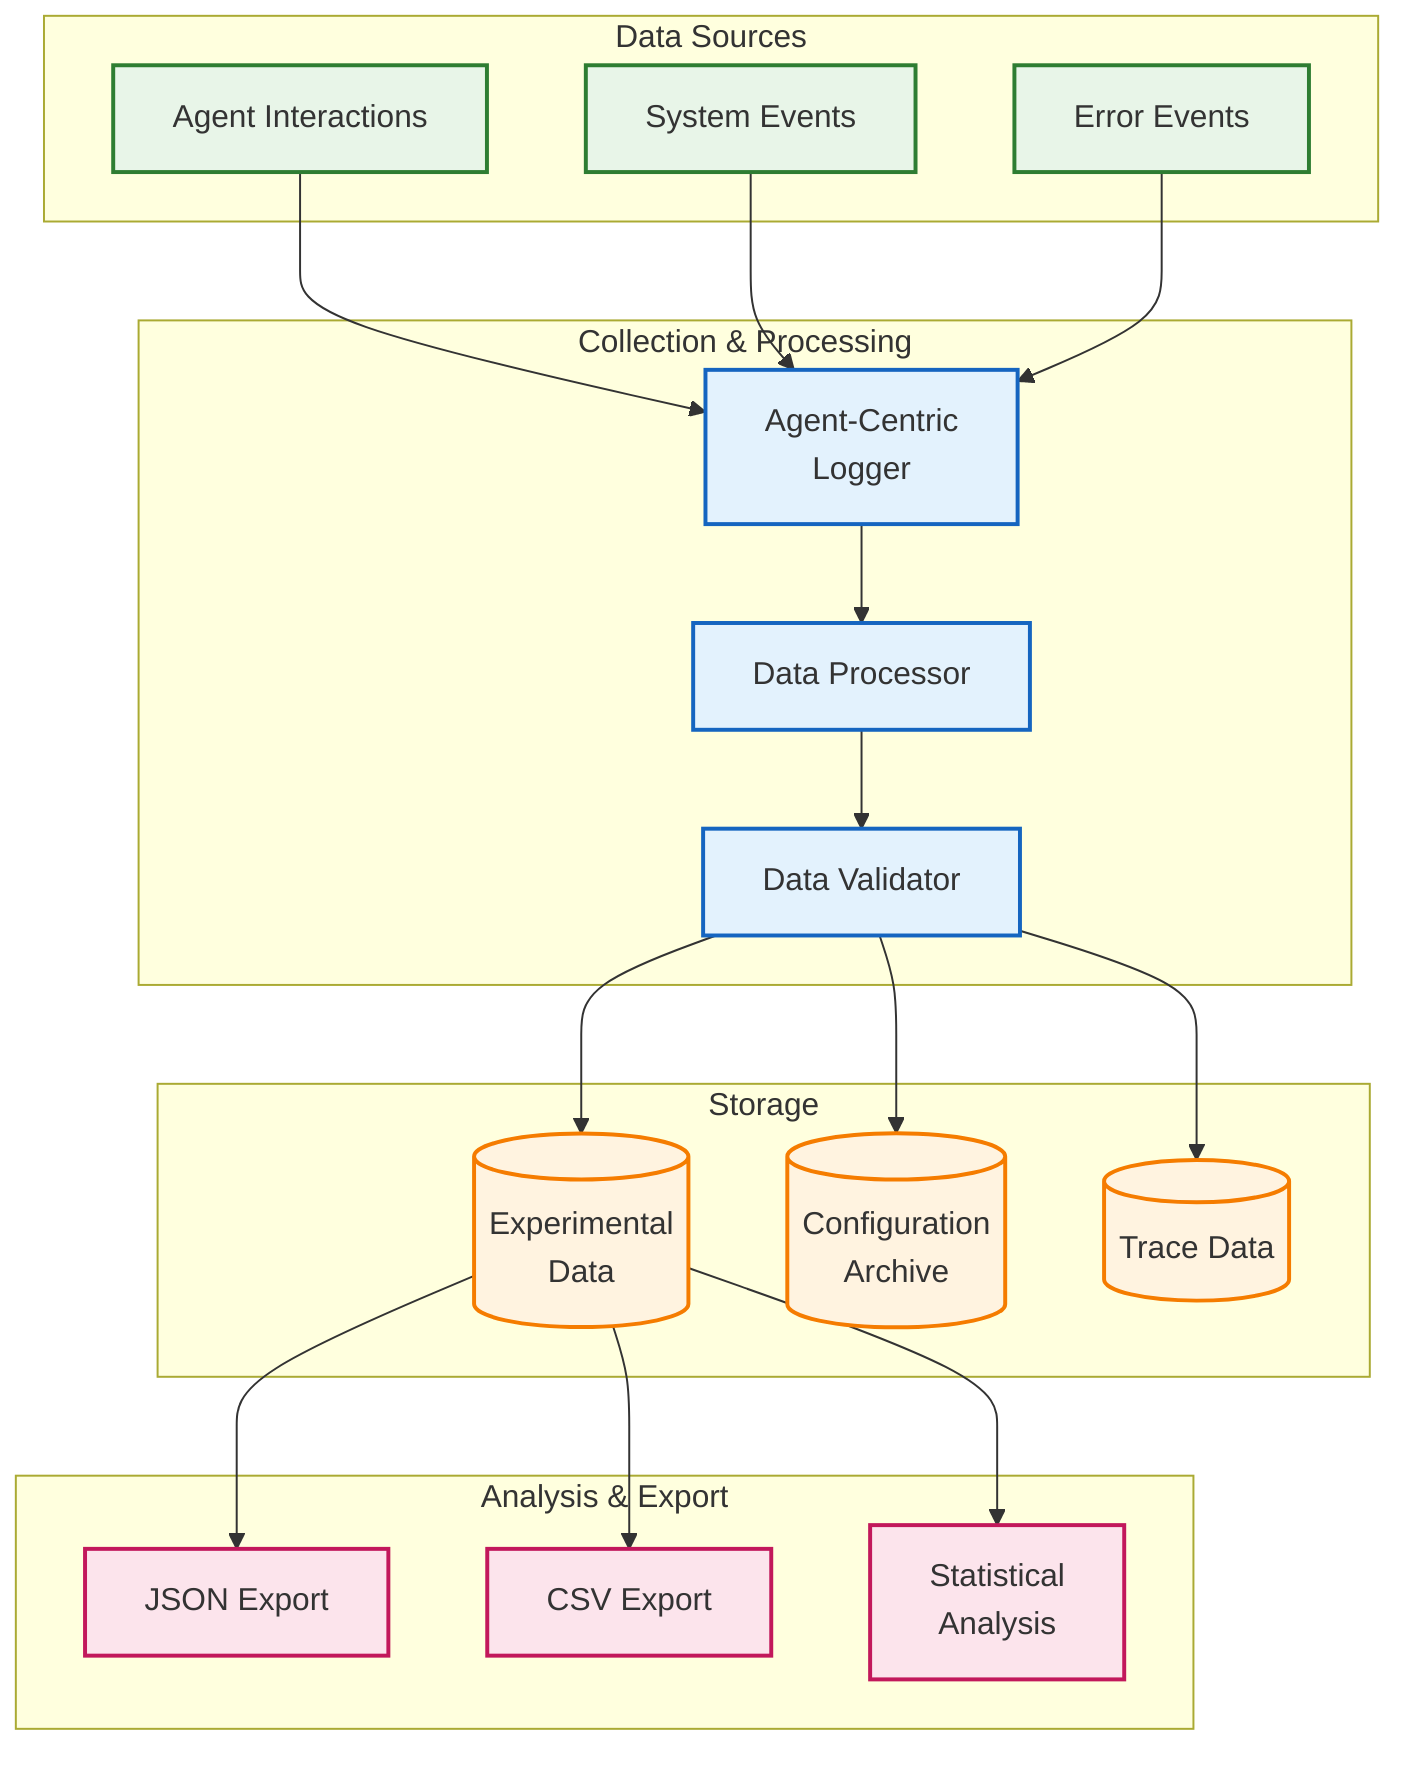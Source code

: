 graph TB
    subgraph "Data Sources"
        Agents[Agent Interactions]
        System[System Events]
        Errors[Error Events]
    end
    
    subgraph "Collection & Processing"
        Logger[Agent-Centric<br/>Logger]
        Processor[Data Processor]
        Validator[Data Validator]
    end
    
    subgraph "Storage"
        ExperimentDB[(Experimental<br/>Data)]
        ConfigDB[(Configuration<br/>Archive)]
        TraceDB[(Trace Data)]
    end
    
    subgraph "Analysis & Export"
        JSON[JSON Export]
        CSV[CSV Export]
        Stats[Statistical<br/>Analysis]
    end
    
    %% Flow
    Agents --> Logger
    System --> Logger
    Errors --> Logger
    
    Logger --> Processor
    Processor --> Validator
    
    Validator --> ExperimentDB
    Validator --> ConfigDB
    Validator --> TraceDB
    
    ExperimentDB --> JSON
    ExperimentDB --> CSV
    ExperimentDB --> Stats
    
    %% Styling
    classDef source fill:#e8f5e8,stroke:#2e7d32,stroke-width:2px
    classDef process fill:#e3f2fd,stroke:#1565c0,stroke-width:2px
    classDef storage fill:#fff3e0,stroke:#f57c00,stroke-width:2px
    classDef export fill:#fce4ec,stroke:#c2185b,stroke-width:2px
    
    class Agents,System,Errors source
    class Logger,Processor,Validator process
    class ExperimentDB,ConfigDB,TraceDB storage
    class JSON,CSV,Stats export